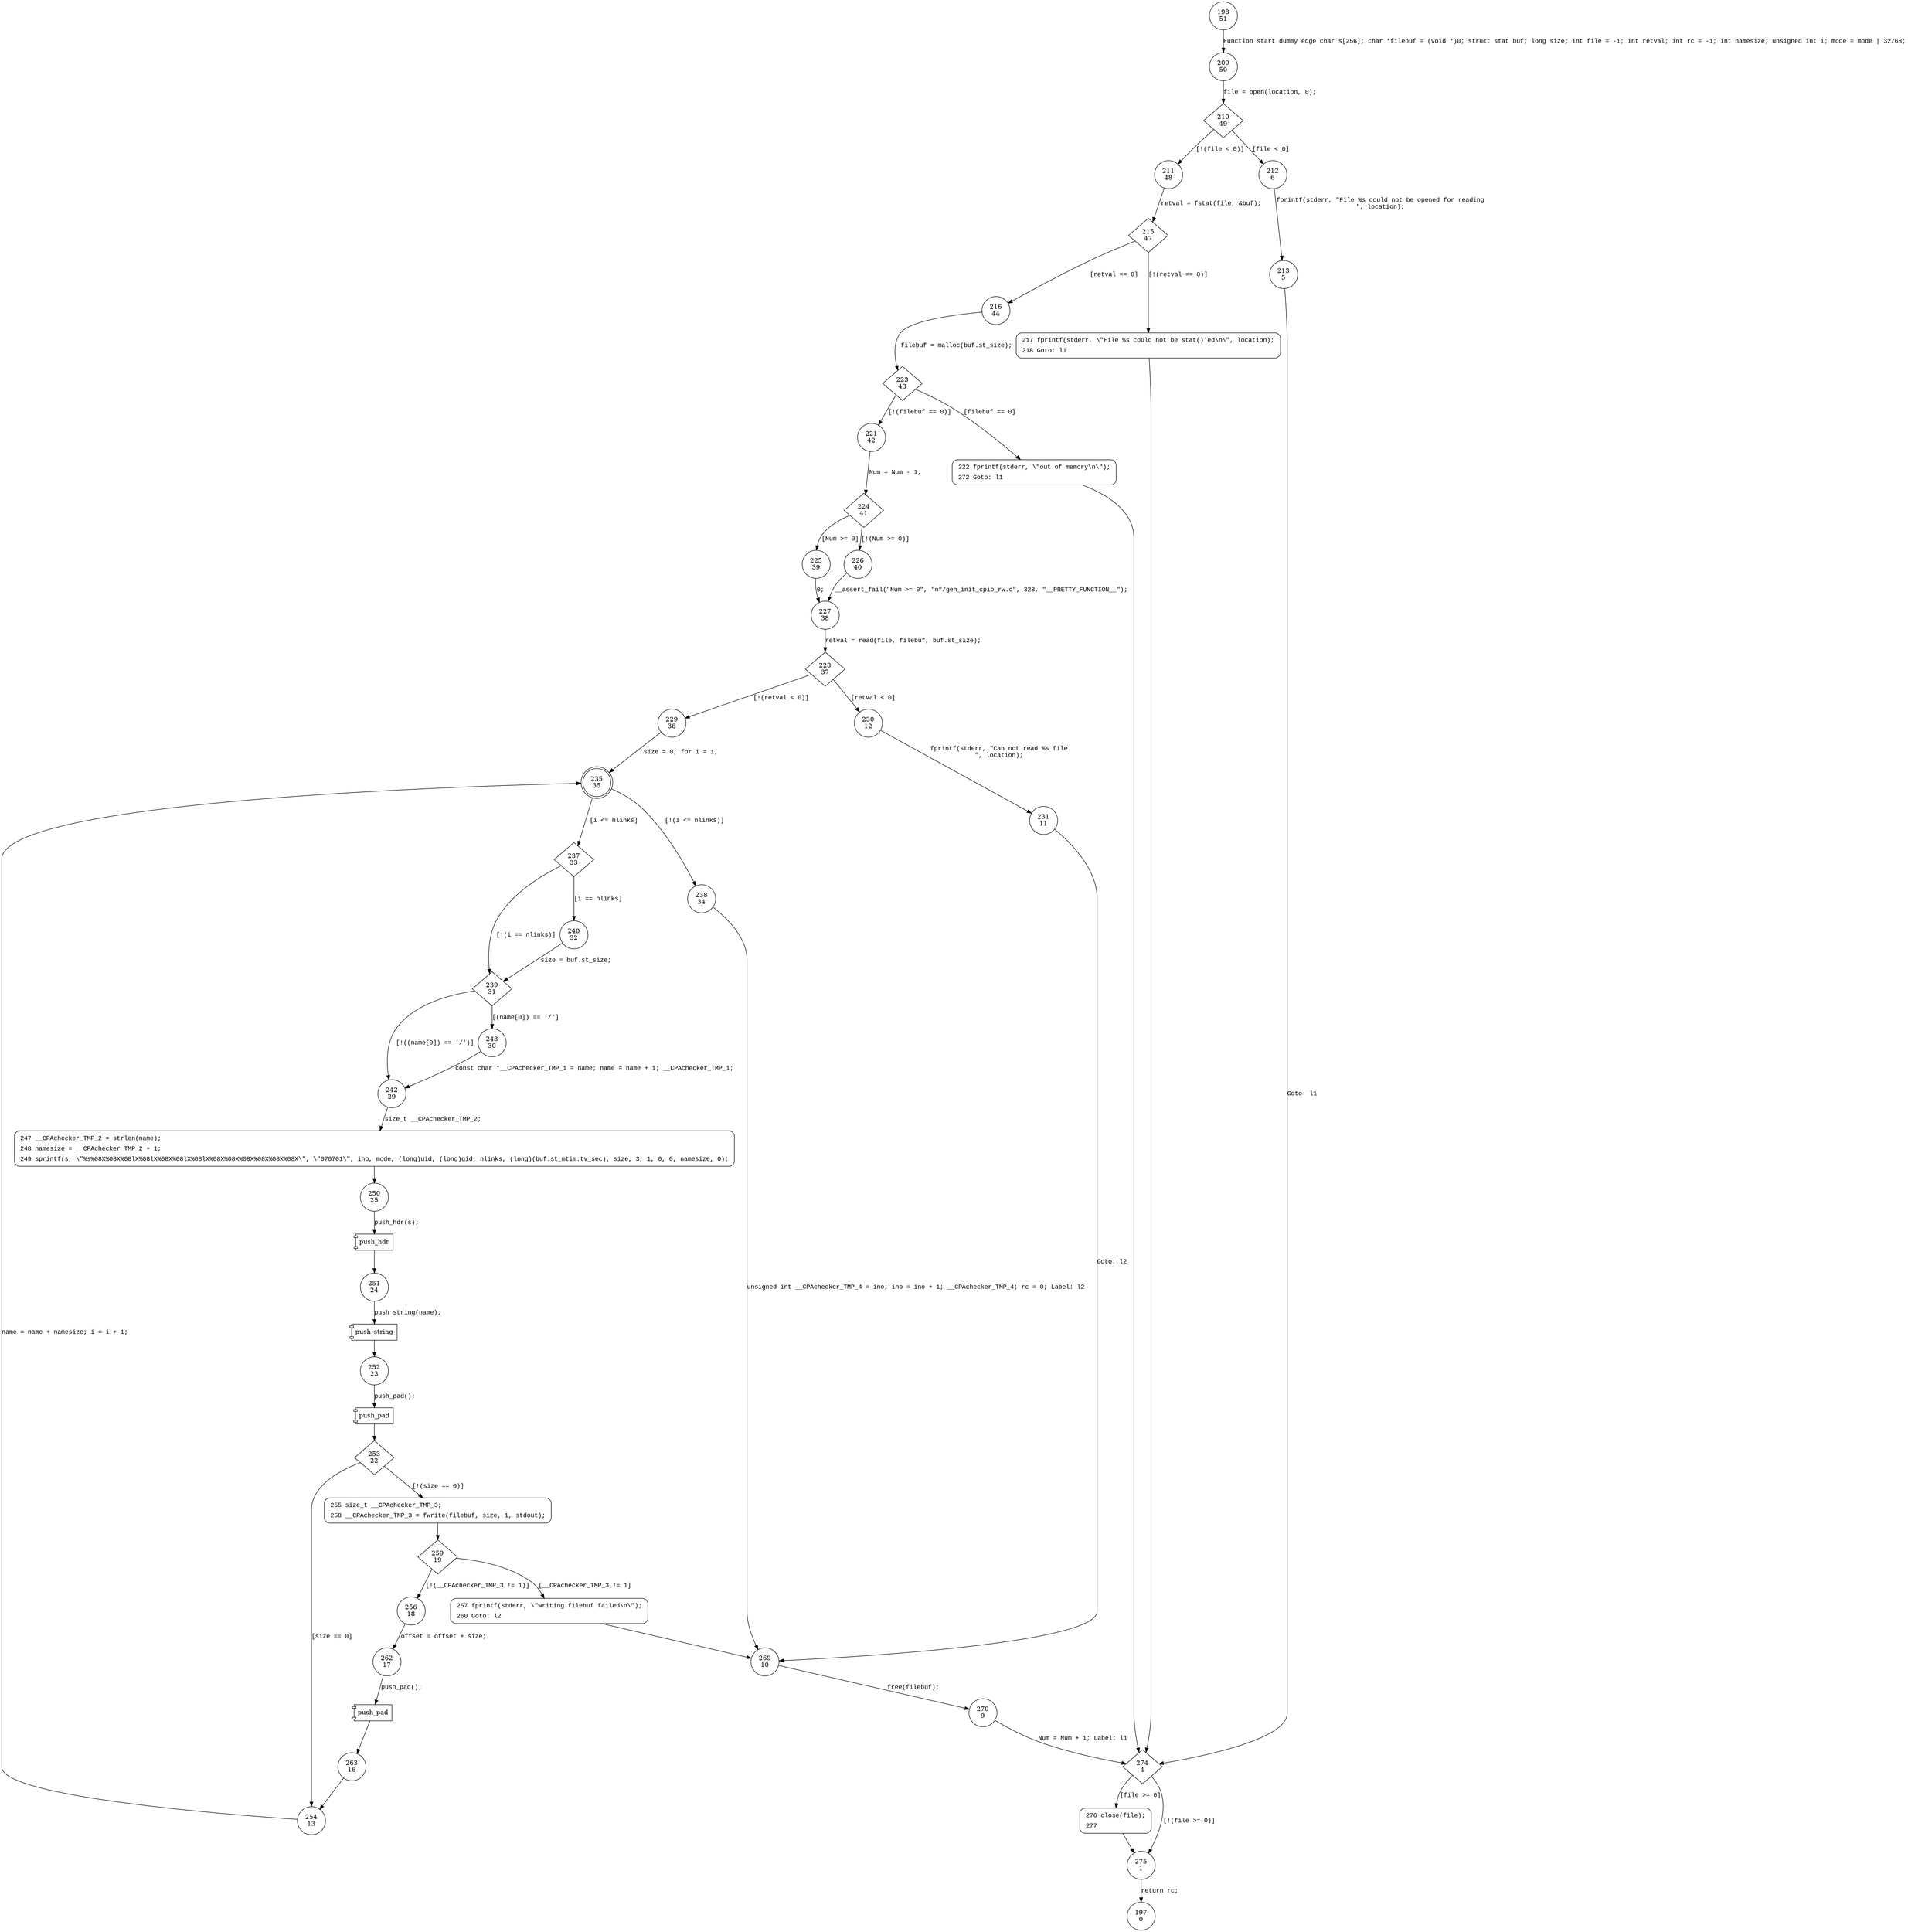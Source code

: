 digraph cpio_mkfile {
198 [shape="circle" label="198\n51"]
209 [shape="circle" label="209\n50"]
210 [shape="diamond" label="210\n49"]
212 [shape="circle" label="212\n6"]
211 [shape="circle" label="211\n48"]
215 [shape="diamond" label="215\n47"]
216 [shape="circle" label="216\n44"]
217 [shape="circle" label="217\n46"]
274 [shape="diamond" label="274\n4"]
276 [shape="circle" label="276\n3"]
275 [shape="circle" label="275\n1"]
197 [shape="circle" label="197\n0"]
223 [shape="diamond" label="223\n43"]
222 [shape="circle" label="222\n8"]
221 [shape="circle" label="221\n42"]
224 [shape="diamond" label="224\n41"]
225 [shape="circle" label="225\n39"]
226 [shape="circle" label="226\n40"]
227 [shape="circle" label="227\n38"]
228 [shape="diamond" label="228\n37"]
230 [shape="circle" label="230\n12"]
229 [shape="circle" label="229\n36"]
235 [shape="doublecircle" label="235\n35"]
237 [shape="diamond" label="237\n33"]
238 [shape="circle" label="238\n34"]
269 [shape="circle" label="269\n10"]
270 [shape="circle" label="270\n9"]
240 [shape="circle" label="240\n32"]
239 [shape="diamond" label="239\n31"]
243 [shape="circle" label="243\n30"]
242 [shape="circle" label="242\n29"]
247 [shape="circle" label="247\n28"]
250 [shape="circle" label="250\n25"]
251 [shape="circle" label="251\n24"]
252 [shape="circle" label="252\n23"]
253 [shape="diamond" label="253\n22"]
254 [shape="circle" label="254\n13"]
255 [shape="circle" label="255\n21"]
259 [shape="diamond" label="259\n19"]
257 [shape="circle" label="257\n15"]
256 [shape="circle" label="256\n18"]
262 [shape="circle" label="262\n17"]
263 [shape="circle" label="263\n16"]
231 [shape="circle" label="231\n11"]
213 [shape="circle" label="213\n5"]
217 [style="filled,bold" penwidth="1" fillcolor="white" fontname="Courier New" shape="Mrecord" label=<<table border="0" cellborder="0" cellpadding="3" bgcolor="white"><tr><td align="right">217</td><td align="left">fprintf(stderr, \"File %s could not be stat()'ed\n\", location);</td></tr><tr><td align="right">218</td><td align="left">Goto: l1</td></tr></table>>]
217 -> 274[label=""]
276 [style="filled,bold" penwidth="1" fillcolor="white" fontname="Courier New" shape="Mrecord" label=<<table border="0" cellborder="0" cellpadding="3" bgcolor="white"><tr><td align="right">276</td><td align="left">close(file);</td></tr><tr><td align="right">277</td><td align="left"></td></tr></table>>]
276 -> 275[label=""]
247 [style="filled,bold" penwidth="1" fillcolor="white" fontname="Courier New" shape="Mrecord" label=<<table border="0" cellborder="0" cellpadding="3" bgcolor="white"><tr><td align="right">247</td><td align="left">__CPAchecker_TMP_2 = strlen(name);</td></tr><tr><td align="right">248</td><td align="left">namesize = __CPAchecker_TMP_2 + 1;</td></tr><tr><td align="right">249</td><td align="left">sprintf(s, \"%s%08X%08X%08lX%08lX%08X%08lX%08lX%08X%08X%08X%08X%08X%08X\", \"070701\", ino, mode, (long)uid, (long)gid, nlinks, (long)(buf.st_mtim.tv_sec), size, 3, 1, 0, 0, namesize, 0);</td></tr></table>>]
247 -> 250[label=""]
255 [style="filled,bold" penwidth="1" fillcolor="white" fontname="Courier New" shape="Mrecord" label=<<table border="0" cellborder="0" cellpadding="3" bgcolor="white"><tr><td align="right">255</td><td align="left">size_t __CPAchecker_TMP_3;</td></tr><tr><td align="right">258</td><td align="left">__CPAchecker_TMP_3 = fwrite(filebuf, size, 1, stdout);</td></tr></table>>]
255 -> 259[label=""]
257 [style="filled,bold" penwidth="1" fillcolor="white" fontname="Courier New" shape="Mrecord" label=<<table border="0" cellborder="0" cellpadding="3" bgcolor="white"><tr><td align="right">257</td><td align="left">fprintf(stderr, \"writing filebuf failed\n\");</td></tr><tr><td align="right">260</td><td align="left">Goto: l2</td></tr></table>>]
257 -> 269[label=""]
222 [style="filled,bold" penwidth="1" fillcolor="white" fontname="Courier New" shape="Mrecord" label=<<table border="0" cellborder="0" cellpadding="3" bgcolor="white"><tr><td align="right">222</td><td align="left">fprintf(stderr, \"out of memory\n\");</td></tr><tr><td align="right">272</td><td align="left">Goto: l1</td></tr></table>>]
222 -> 274[label=""]
198 -> 209 [label="Function start dummy edge char s[256]; char *filebuf = (void *)0; struct stat buf; long size; int file = -1; int retval; int rc = -1; int namesize; unsigned int i; mode = mode | 32768;" fontname="Courier New"]
210 -> 212 [label="[file < 0]" fontname="Courier New"]
210 -> 211 [label="[!(file < 0)]" fontname="Courier New"]
215 -> 216 [label="[retval == 0]" fontname="Courier New"]
215 -> 217 [label="[!(retval == 0)]" fontname="Courier New"]
274 -> 276 [label="[file >= 0]" fontname="Courier New"]
274 -> 275 [label="[!(file >= 0)]" fontname="Courier New"]
275 -> 197 [label="return rc;" fontname="Courier New"]
216 -> 223 [label="filebuf = malloc(buf.st_size);" fontname="Courier New"]
223 -> 222 [label="[filebuf == 0]" fontname="Courier New"]
223 -> 221 [label="[!(filebuf == 0)]" fontname="Courier New"]
224 -> 225 [label="[Num >= 0]" fontname="Courier New"]
224 -> 226 [label="[!(Num >= 0)]" fontname="Courier New"]
227 -> 228 [label="retval = read(file, filebuf, buf.st_size);" fontname="Courier New"]
228 -> 230 [label="[retval < 0]" fontname="Courier New"]
228 -> 229 [label="[!(retval < 0)]" fontname="Courier New"]
235 -> 237 [label="[i <= nlinks]" fontname="Courier New"]
235 -> 238 [label="[!(i <= nlinks)]" fontname="Courier New"]
269 -> 270 [label="free(filebuf);" fontname="Courier New"]
237 -> 240 [label="[i == nlinks]" fontname="Courier New"]
237 -> 239 [label="[!(i == nlinks)]" fontname="Courier New"]
239 -> 243 [label="[(name[0]) == '/']" fontname="Courier New"]
239 -> 242 [label="[!((name[0]) == '/')]" fontname="Courier New"]
242 -> 247 [label="size_t __CPAchecker_TMP_2;" fontname="Courier New"]
100002 [shape="component" label="push_hdr"]
250 -> 100002 [label="push_hdr(s);" fontname="Courier New"]
100002 -> 251 [label="" fontname="Courier New"]
100003 [shape="component" label="push_string"]
251 -> 100003 [label="push_string(name);" fontname="Courier New"]
100003 -> 252 [label="" fontname="Courier New"]
100004 [shape="component" label="push_pad"]
252 -> 100004 [label="push_pad();" fontname="Courier New"]
100004 -> 253 [label="" fontname="Courier New"]
253 -> 254 [label="[size == 0]" fontname="Courier New"]
253 -> 255 [label="[!(size == 0)]" fontname="Courier New"]
259 -> 257 [label="[__CPAchecker_TMP_3 != 1]" fontname="Courier New"]
259 -> 256 [label="[!(__CPAchecker_TMP_3 != 1)]" fontname="Courier New"]
100005 [shape="component" label="push_pad"]
262 -> 100005 [label="push_pad();" fontname="Courier New"]
100005 -> 263 [label="" fontname="Courier New"]
254 -> 235 [label="name = name + namesize; i = i + 1;" fontname="Courier New"]
243 -> 242 [label="const char *__CPAchecker_TMP_1 = name; name = name + 1; __CPAchecker_TMP_1; " fontname="Courier New"]
230 -> 231 [label="fprintf(stderr, \"Can not read %s file\n\", location);" fontname="Courier New"]
225 -> 227 [label="0;" fontname="Courier New"]
212 -> 213 [label="fprintf(stderr, \"File %s could not be opened for reading\n\", location);" fontname="Courier New"]
209 -> 210 [label="file = open(location, 0);" fontname="Courier New"]
211 -> 215 [label="retval = fstat(file, &buf);" fontname="Courier New"]
221 -> 224 [label="Num = Num - 1;" fontname="Courier New"]
226 -> 227 [label="__assert_fail(\"Num >= 0\", \"nf/gen_init_cpio_rw.c\", 328, \"__PRETTY_FUNCTION__\");" fontname="Courier New"]
229 -> 235 [label="size = 0; for i = 1;" fontname="Courier New"]
238 -> 269 [label="unsigned int __CPAchecker_TMP_4 = ino; ino = ino + 1; __CPAchecker_TMP_4; rc = 0; Label: l2" fontname="Courier New"]
270 -> 274 [label="Num = Num + 1; Label: l1" fontname="Courier New"]
256 -> 262 [label="offset = offset + size;" fontname="Courier New"]
263 -> 254 [label="" fontname="Courier New"]
240 -> 239 [label="size = buf.st_size; " fontname="Courier New"]
231 -> 269 [label="Goto: l2" fontname="Courier New"]
213 -> 274 [label="Goto: l1" fontname="Courier New"]
}